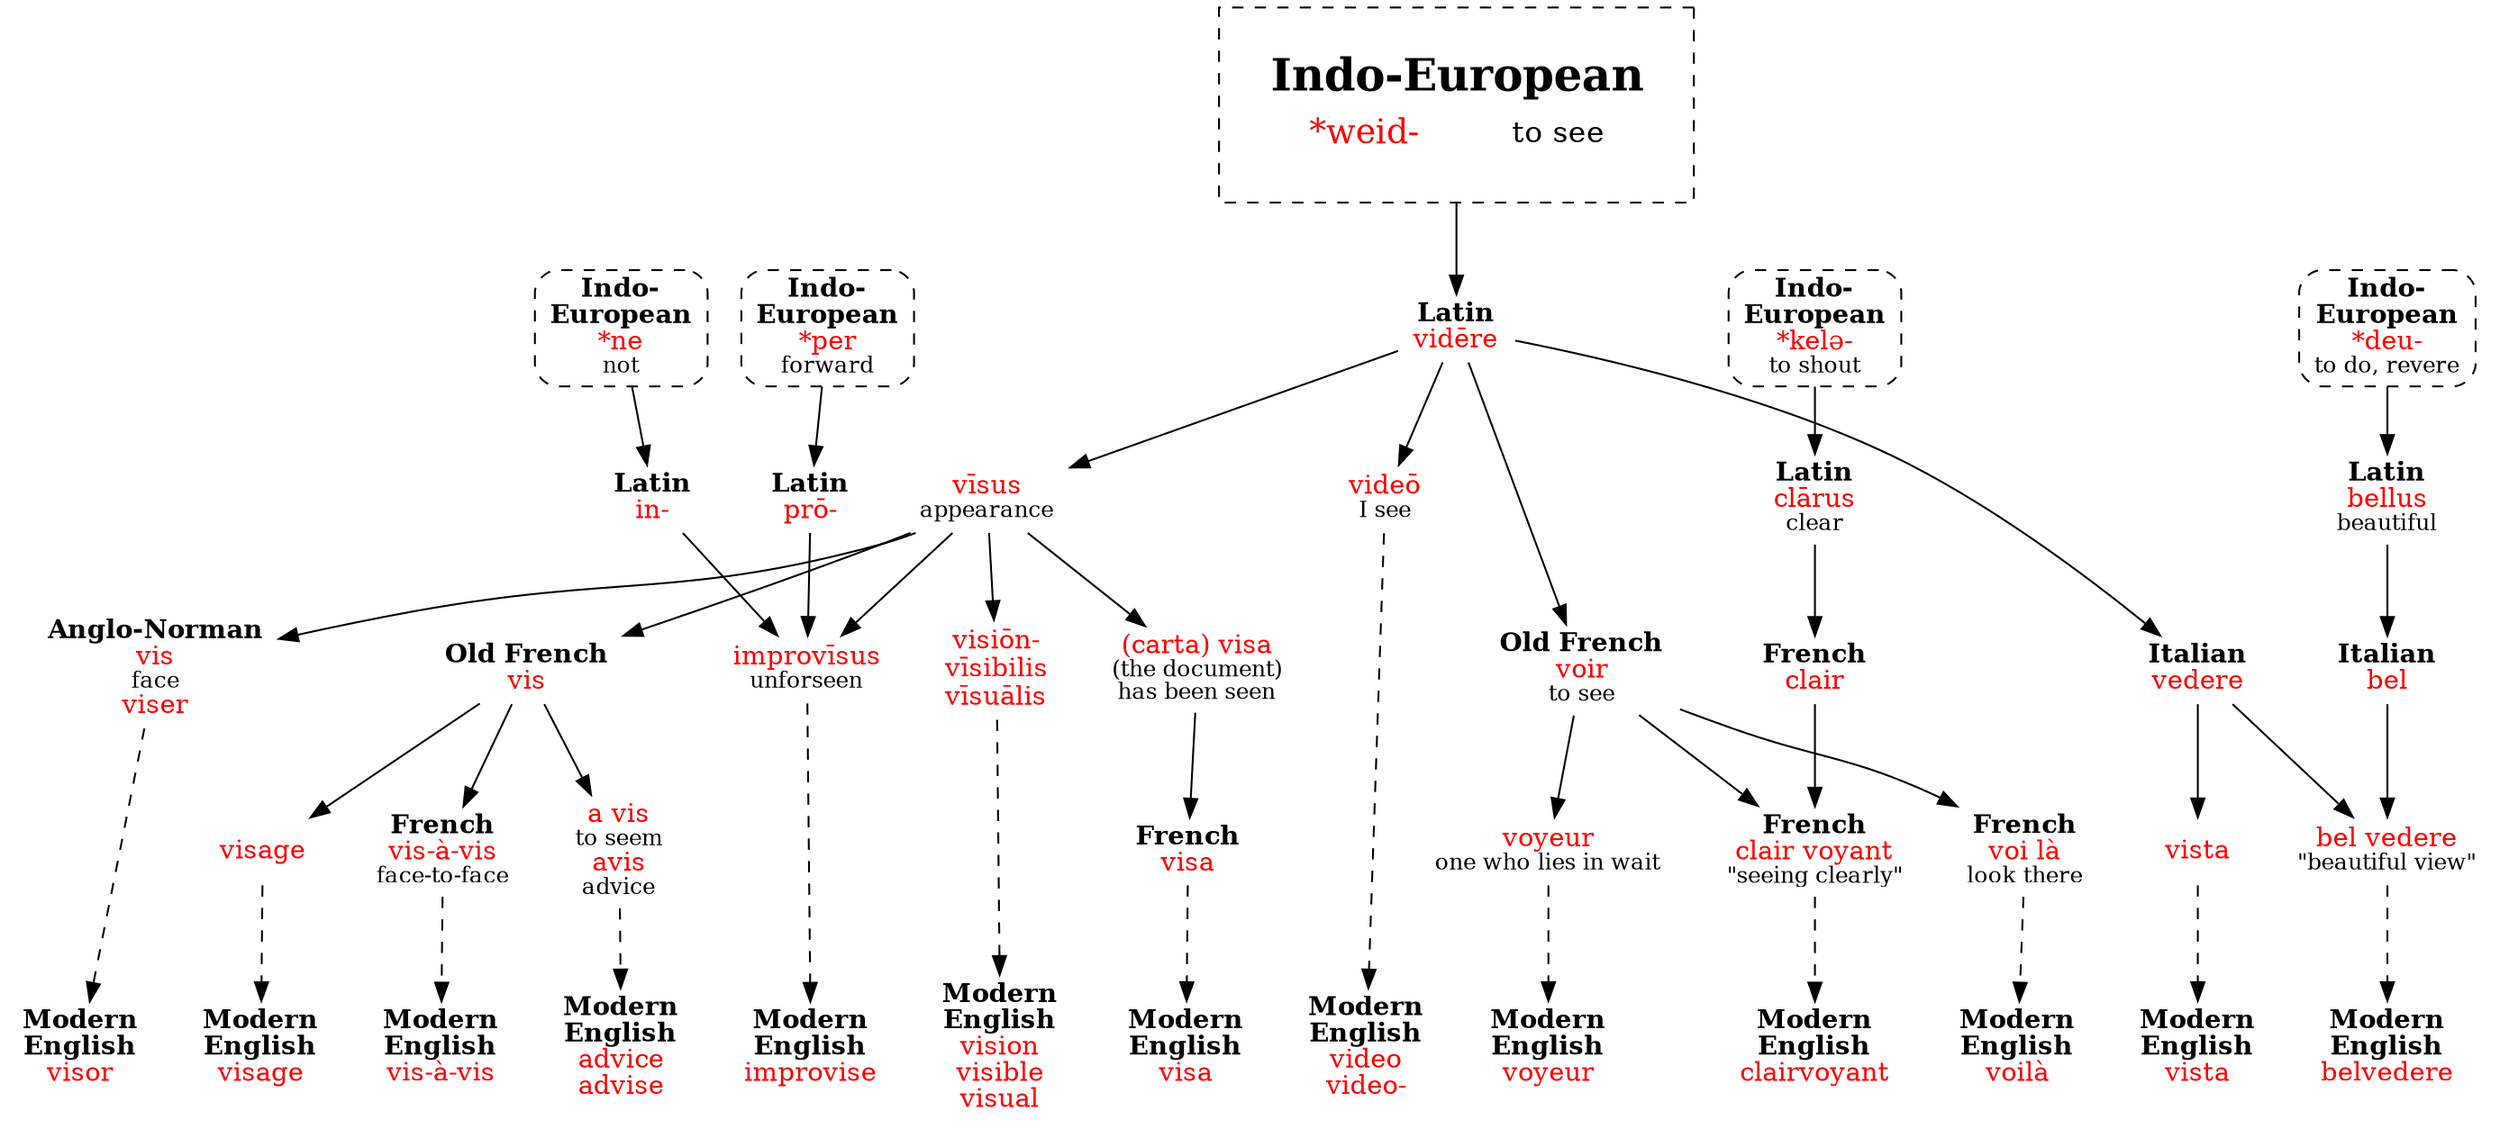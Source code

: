 strict digraph {
/* sources: AHD */
node [shape=none]

weidIE [label=<<table border="0"><tr><td colspan="2"><font point-size="24"><b>Indo-European</b></font></td></tr><tr><td><font point-size="18" color="red">*weid-</font></td><td><font point-size="16">to see</font></td></tr></table>> tooltip="Indo-European \"*weid-\" to see" shape=rect style=dashed peripheries=1 margin=.3 URL="weid-see2.svg"]

videreL [label=<<b>Latin</b><br/><font color="red">vidēre</font>>]
weidIE -> videreL

// visor
visusL [label=<<font color="red">vīsus</font><br/><font point-size="12">appearance</font>>]
visAN [label=<<b>Anglo-Norman</b><br/><font color="red">vis</font><br/><font point-size="12">face</font><br/><font color="red">viser</font>>]
visor [label=<<b>Modern<br/>English</b><br/><font color="red">visor</font>>]
videreL -> visusL -> visAN
visAN -> visor [style=dashed]

// visage
visOF [label=<<b>Old French</b><br/><font color="red">vis</font>>]
visageOF [label=<<font color="red">visage</font>>]
visage [label=<<b>Modern<br/>English</b><br/><font color="red">visage</font>>]
visusL -> visOF -> visageOF
visageOF -> visage [style=dashed]

// vis-a-vis
visavisF [label=<<b>French</b><br/><font color="red">vis-à-vis</font><br/><font point-size="12">face-to-face</font>>]
visavis [label=<<b>Modern<br/>English</b><br/><font color="red">vis-à-vis</font>>]
visOF -> visavisF
visavisF -> visavis [style=dashed]

// advice, advise
avisOF [label=<<font color="red">a vis</font><br/><font point-size="12">to seem</font><br/><font color="red">avis</font><br/><font point-size="12">advice</font>>]
advice [label=<<b>Modern<br/>English</b><br/><font color="red">advice<br/>advise</font>>]
visOF -> avisOF
avisOF -> advice [style=dashed]

// improvise
neIE [label=<<b>Indo-<br/>European</b><br/><font color="red">*ne</font><br/><font point-size="12">not</font>> shape=box style="dashed,rounded" URL="ne-not3.svg"]
inL [label=<<b>Latin</b><br/><font color="red">in-</font>>]
perIE [label=<<b>Indo-<br/>European</b><br/><font color="red">*per</font><br/><font point-size="12">forward</font>> shape=box style="dashed,rounded" URL="per-pro2.svg"]
proL [label=<<b>Latin</b><br/><font color="red">prō-</font>>]
improvisusL [label=<<font color="red">improvīsus</font><br/><font point-size="12">unforseen</font>>]
improvise [label=<<b>Modern<br/>English</b><br/><font color="red">improvise</font>>]
neIE -> inL
perIE -> proL
{ inL proL visusL } -> improvisusL
improvisusL -> improvise [style=dashed]

// vision, visible, visual
visionL [label=<<font color="red">visiōn-<br/>vīsibilis<br/>vīsuālis</font>>]
vision [label=<<b>Modern<br/>English</b><br/><font color="red">vision<br/>visible<br/>visual</font>>]
visusL -> visionL
visionL -> vision [style=dashed]

// visa
visaL [label=<<font color="red">(carta) visa</font><br/><font point-size="12">(the document)<br/>has been seen</font>>]
visaF [label=<<b>French</b><br/><font color="red">visa</font>>]
visa [label=<<b>Modern<br/>English</b><br/><font color="red">visa</font>>]
visusL -> visaL -> visaF
visaF -> visa [style=dashed]

// video 
videoL [label=<<font color="red">videō</font><br/><font point-size="12">I see</font>>]
video [label=<<b>Modern<br/>English</b><br/><font color="red">video<br/>video-</font>>]
videreL -> videoL
videoL -> video [style=dashed]

// voyeur
voirOF [label=<<b>Old French</b><br/><font color="red">voir</font><br/><font point-size="12">to see</font>>]
voyeurOF [label=<<font color="red">voyeur</font><br/><font point-size="12">one who lies in wait</font>>]
voyeur [label=<<b>Modern<br/>English</b><br/><font color="red">voyeur</font>>]
videreL -> voirOF -> voyeurOF
voyeurOF -> voyeur [style=dashed]

// clairvoyant
keleIE [label=<<b>Indo-<br/>European</b><br/><font color="red">*kelə-</font><br/><font point-size="12">to shout</font>> shape=box style="dashed,rounded" URL="kele-shout.svg"]
clarusL [label=<<b>Latin</b><br/><font color="red">clārus</font><br/><font point-size="12">clear</font>>]
clairF [label=<<b>French</b><br/><font color="red">clair</font>>]
clairvoyantF [label=<<b>French</b><br/><font color="red">clair voyant</font><br/><font point-size="12">"seeing clearly"</font>>]
clairvoyant [label=<<b>Modern<br/>English</b><br/><font color="red">clairvoyant</font>>]
keleIE -> clarusL -> clairF
{ clairF voirOF } -> clairvoyantF
clairvoyantF -> clairvoyant [style=dashed]

// voila
voilaF [label=<<b>French</b><br/><font color="red">voi là</font><br/><font point-size="12">look there</font>>]
voila [label=<<b>Modern<br/>English</b><br/><font color="red">voilà</font>>]
voirOF -> voilaF
voilaF -> voila [style=dashed]

// vista
vedereI [label=<<b>Italian</b><br/><font color="red">vedere</font>>]
vistaI [label=<<font color="red">vista</font>>]
vista [label=<<b>Modern<br/>English</b><br/><font color="red">vista</font>>]
videreL -> vedereI -> vistaI
vistaI -> vista [style=dashed]

// belvedere
deuIE [label=<<b>Indo-<br/>European</b><br/><font color="red">*deu-</font><br/><font point-size="12">to do, revere</font>> shape=box style="dashed,rounded" URL="deu-do.svg"]
bellusL [label=<<b>Latin</b><br/><font color="red">bellus</font><br/><font point-size="12">beautiful</font>>]
belI [label=<<b>Italian</b><br/><font color="red">bel</font>>]
belvedereI [label=<<font color="red">bel vedere</font><br/><font point-size="12">"beautiful view"</font>>]
belvedere [label=<<b>Modern<br/>English</b><br/><font color="red">belvedere</font>>]
deuIE -> bellusL -> belI
{ belI vedereI } -> belvedereI
belvedereI -> belvedere [style=dashed]

{ rank=sink visor visage visavis advice improvise vision visa video voyeur clairvoyant voila vista belvedere }
{ rank=same keleIE deuIE neIE perIE }
}